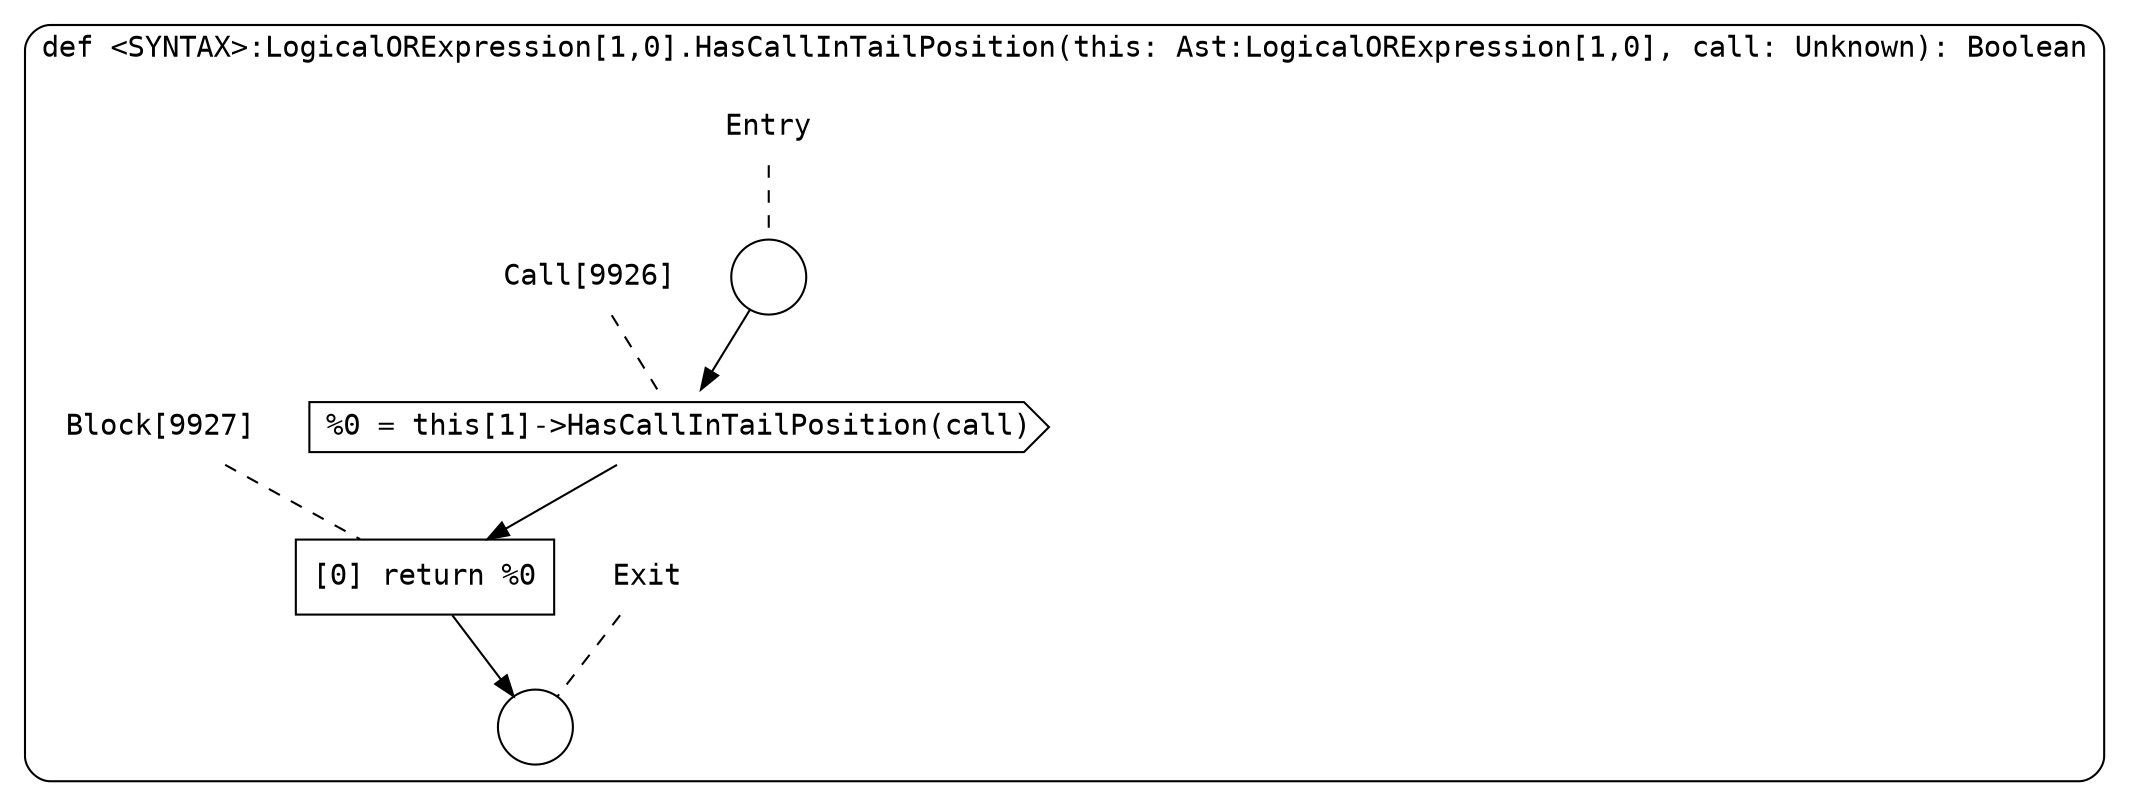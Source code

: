 digraph {
  graph [fontname = "Consolas"]
  node [fontname = "Consolas"]
  edge [fontname = "Consolas"]
  subgraph cluster1845 {
    label = "def <SYNTAX>:LogicalORExpression[1,0].HasCallInTailPosition(this: Ast:LogicalORExpression[1,0], call: Unknown): Boolean"
    style = rounded
    cluster1845_entry_name [shape=none, label=<<font color="black">Entry</font>>]
    cluster1845_entry_name -> cluster1845_entry [arrowhead=none, color="black", style=dashed]
    cluster1845_entry [shape=circle label=" " color="black" fillcolor="white" style=filled]
    cluster1845_entry -> node9926 [color="black"]
    cluster1845_exit_name [shape=none, label=<<font color="black">Exit</font>>]
    cluster1845_exit_name -> cluster1845_exit [arrowhead=none, color="black", style=dashed]
    cluster1845_exit [shape=circle label=" " color="black" fillcolor="white" style=filled]
    node9926_name [shape=none, label=<<font color="black">Call[9926]</font>>]
    node9926_name -> node9926 [arrowhead=none, color="black", style=dashed]
    node9926 [shape=cds, label=<<font color="black">%0 = this[1]-&gt;HasCallInTailPosition(call)</font>> color="black" fillcolor="white", style=filled]
    node9926 -> node9927 [color="black"]
    node9927_name [shape=none, label=<<font color="black">Block[9927]</font>>]
    node9927_name -> node9927 [arrowhead=none, color="black", style=dashed]
    node9927 [shape=box, label=<<font color="black">[0] return %0<BR ALIGN="LEFT"/></font>> color="black" fillcolor="white", style=filled]
    node9927 -> cluster1845_exit [color="black"]
  }
}